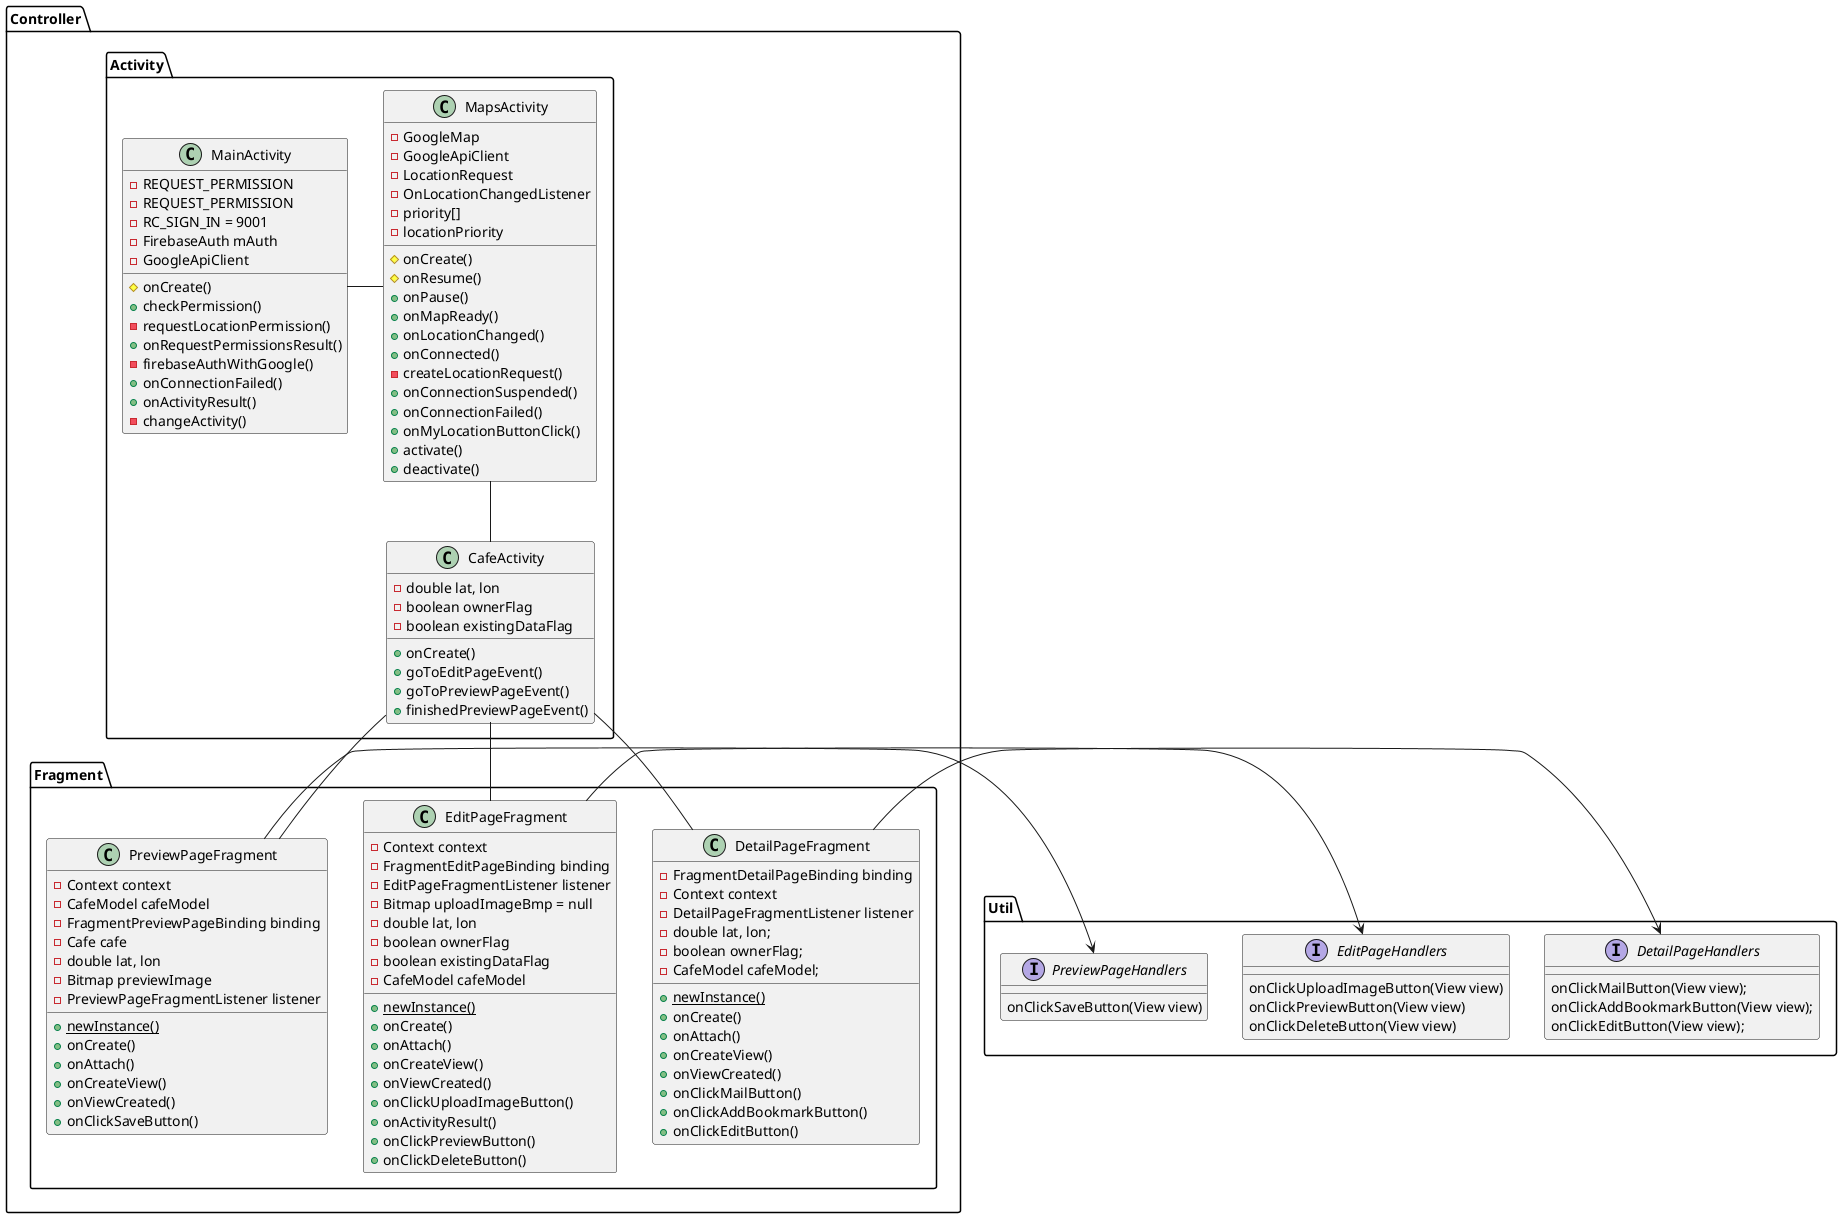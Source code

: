 @startuml







package Controller{
    package Activity{
        class MainActivity{
            -REQUEST_PERMISSION
            -REQUEST_PERMISSION
            -RC_SIGN_IN = 9001
            -FirebaseAuth mAuth
            -GoogleApiClient
            #onCreate()
            +checkPermission()
            -requestLocationPermission()
            +onRequestPermissionsResult()
            -firebaseAuthWithGoogle()
            +onConnectionFailed()
            +onActivityResult()
            -changeActivity()
        }

        class MapsActivity{
            -GoogleMap
            -GoogleApiClient
            -LocationRequest
            -OnLocationChangedListener
            -priority[]
            -locationPriority
            #onCreate()
            #onResume()
            +onPause()
            +onMapReady()
            +onLocationChanged()
            +onConnected()
            -createLocationRequest()
            +onConnectionSuspended()
            +onConnectionFailed()
            +onMyLocationButtonClick()
            +activate()
            +deactivate()
        }

        class CafeActivity{
            -double lat, lon
            -boolean ownerFlag
            -boolean existingDataFlag
            +onCreate()
            +goToEditPageEvent()
            +goToPreviewPageEvent()
            +finishedPreviewPageEvent()
        }
    }

    package Fragment{

        class DetailPageFragment{
            -FragmentDetailPageBinding binding
            -Context context
            -DetailPageFragmentListener listener
            -double lat, lon;
            -boolean ownerFlag;
            -CafeModel cafeModel;
            +{static} newInstance()
            +onCreate()
            +onAttach()
            +onCreateView()
            +onViewCreated()
            +onClickMailButton()
            +onClickAddBookmarkButton()
            +onClickEditButton()
        }

        class EditPageFragment{
            -Context context
            -FragmentEditPageBinding binding
            -EditPageFragmentListener listener
            -Bitmap uploadImageBmp = null
            -double lat, lon
            -boolean ownerFlag
            -boolean existingDataFlag
            -CafeModel cafeModel
            +{static} newInstance()
            +onCreate()
            +onAttach()
            +onCreateView()
            +onViewCreated()
            +onClickUploadImageButton()
            +onActivityResult()
            +onClickPreviewButton()
            +onClickDeleteButton()
        }

        class PreviewPageFragment{
            -Context context
            -CafeModel cafeModel
            -FragmentPreviewPageBinding binding
            -Cafe cafe
            -double lat, lon
            -Bitmap previewImage
            -PreviewPageFragmentListener listener
            +{static} newInstance()
            +onCreate()
            +onAttach()
            +onCreateView()
            +onViewCreated()
            +onClickSaveButton()
        }
    }

}

package Util{

    interface DetailPageHandlers{
        onClickMailButton(View view);
        onClickAddBookmarkButton(View view);
        onClickEditButton(View view);
    }

    interface EditPageHandlers{
        onClickUploadImageButton(View view)
        onClickPreviewButton(View view)
        onClickDeleteButton(View view)
    }

    interface PreviewPageHandlers{
        onClickSaveButton(View view)
    }
}

MainActivity - MapsActivity
MapsActivity -- CafeActivity
CafeActivity -- DetailPageFragment
DetailPageFragment -> DetailPageHandlers
CafeActivity -- EditPageFragment
EditPageFragment -> EditPageHandlers
CafeActivity -- PreviewPageFragment
PreviewPageFragment -> PreviewPageHandlers
@enduml